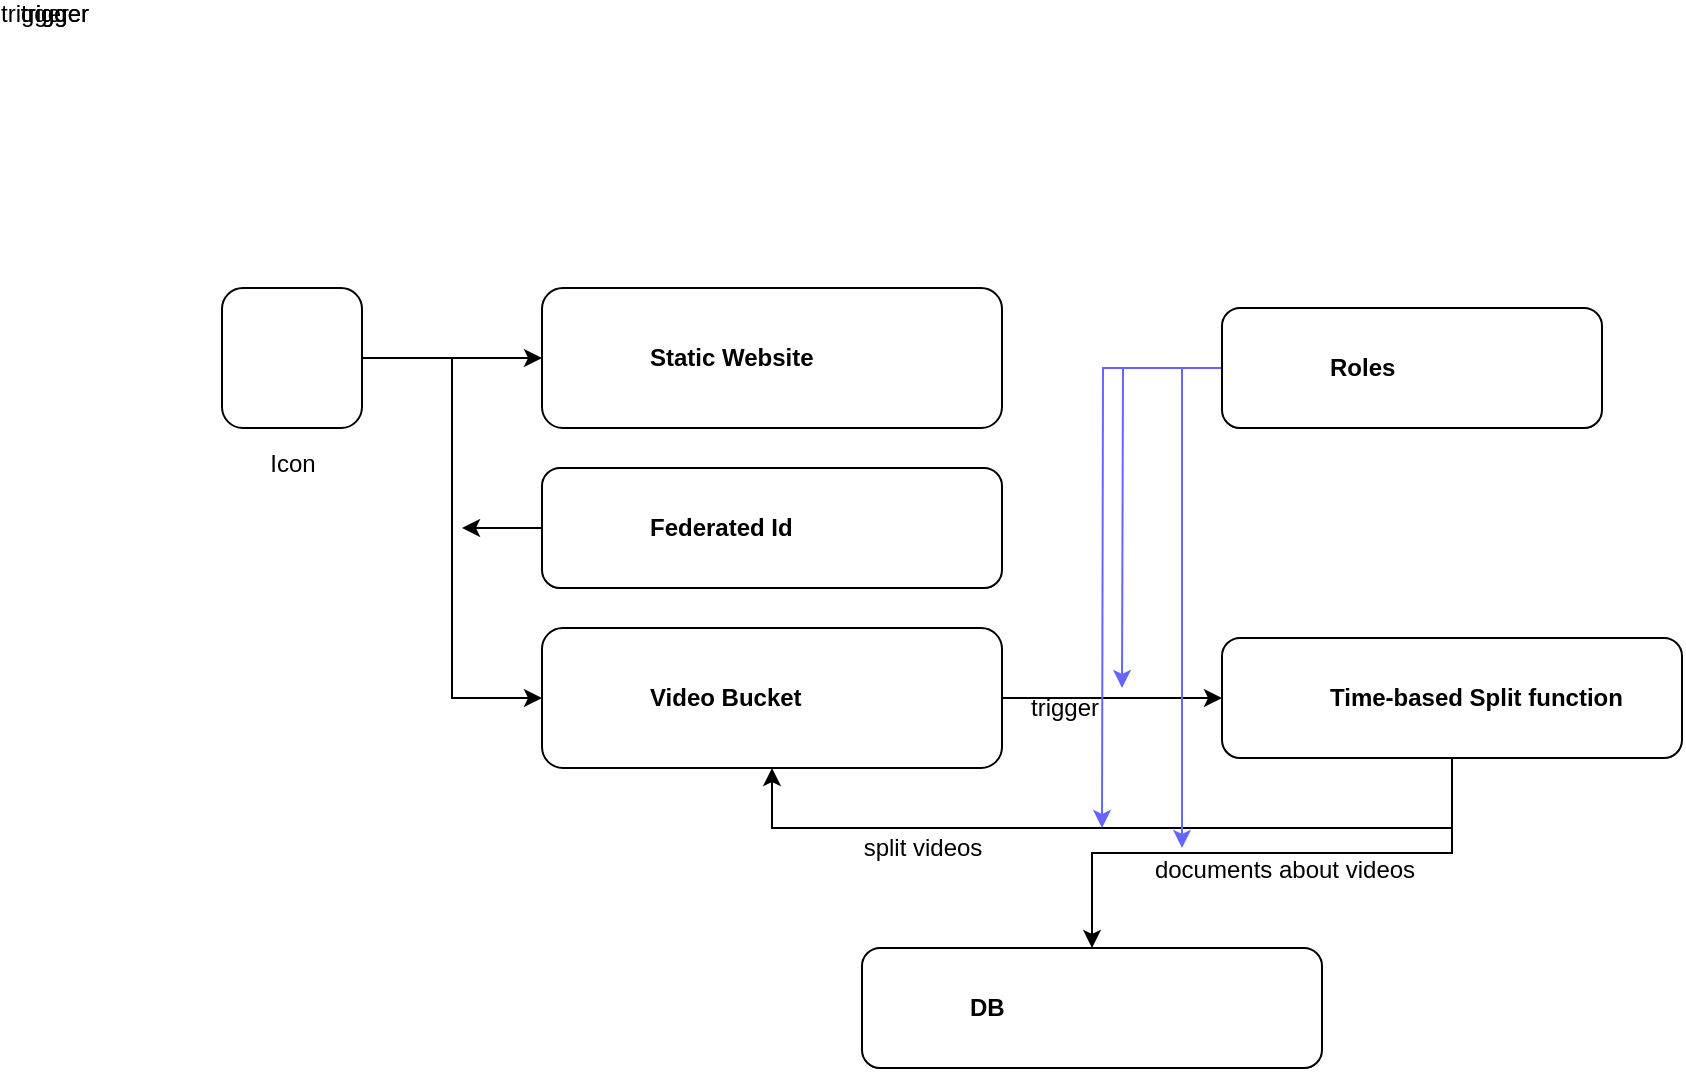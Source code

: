 <mxGraphModel dx="1736" dy="1905" grid="1" gridSize="10" guides="1" tooltips="1" connect="1" arrows="1" fold="1" page="1" pageScale="1" pageWidth="827" pageHeight="1169" background="#ffffff"><root><mxCell id="0"/><mxCell id="1" parent="0"/><mxCell id="2" value="&lt;div&gt;DB&lt;/div&gt;" style="label;whiteSpace=wrap;html=1;image=https://cdn2.iconfinder.com/data/icons/amazon-aws-stencils/100/Database_copy_DynamoDB-512.png;" parent="1" vertex="1"><mxGeometry x="370" y="460" width="230" height="60" as="geometry"/></mxCell><mxCell id="3" value="&lt;div&gt;Static Website&lt;/div&gt;" style="label;whiteSpace=wrap;html=1;image=http://chittagongit.com/images/s3-icon/s3-icon-21.jpg;" parent="1" vertex="1"><mxGeometry x="210" y="130" width="230" height="70" as="geometry"/></mxCell><mxCell id="17" style="edgeStyle=orthogonalEdgeStyle;rounded=0;html=1;entryX=0;entryY=0.5;jettySize=auto;orthogonalLoop=1;" parent="1" source="4" target="5" edge="1"><mxGeometry relative="1" as="geometry"/></mxCell><mxCell id="26" value="&lt;div&gt;trigger&lt;/div&gt;" style="text;html=1;resizable=0;points=[];align=center;verticalAlign=middle;labelBackgroundColor=none;" parent="17" vertex="1" connectable="0"><mxGeometry x="0.169" y="-2" relative="1" as="geometry"><mxPoint x="-34" y="3" as="offset"/></mxGeometry></mxCell><mxCell id="4" value="Video Bucket" style="label;whiteSpace=wrap;html=1;image=http://chittagongit.com/images/s3-icon/s3-icon-21.jpg;" parent="1" vertex="1"><mxGeometry x="210" y="300" width="230" height="70" as="geometry"/></mxCell><mxCell id="18" style="edgeStyle=orthogonalEdgeStyle;rounded=0;html=1;entryX=0.5;entryY=0;jettySize=auto;orthogonalLoop=1;" parent="1" source="5" target="2" edge="1"><mxGeometry relative="1" as="geometry"/></mxCell><mxCell id="31" value="documents about videos" style="text;html=1;resizable=0;points=[];align=center;verticalAlign=middle;labelBackgroundColor=none;" parent="18" vertex="1" connectable="0"><mxGeometry x="0.129" y="3" relative="1" as="geometry"><mxPoint x="23" y="5" as="offset"/></mxGeometry></mxCell><mxCell id="20" style="edgeStyle=orthogonalEdgeStyle;rounded=0;html=1;entryX=0.5;entryY=1;jettySize=auto;orthogonalLoop=1;" parent="1" source="5" target="4" edge="1"><mxGeometry relative="1" as="geometry"><Array as="points"><mxPoint x="665" y="400"/><mxPoint x="325" y="400"/></Array></mxGeometry></mxCell><mxCell id="30" value="split videos" style="text;html=1;resizable=0;points=[];align=center;verticalAlign=middle;labelBackgroundColor=none;" parent="20" vertex="1" connectable="0"><mxGeometry x="0.449" y="2" relative="1" as="geometry"><mxPoint x="-7" y="8" as="offset"/></mxGeometry></mxCell><mxCell id="5" value="&lt;div&gt;Time-based Split function&lt;/div&gt;" style="label;whiteSpace=wrap;html=1;image=https://www.developmentlabs.com/wp-content/uploads/2018/03/AWSLambda-289x300.png;" parent="1" vertex="1"><mxGeometry x="550" y="305" width="230" height="60" as="geometry"/></mxCell><mxCell id="11" style="edgeStyle=orthogonalEdgeStyle;rounded=0;html=1;entryX=0;entryY=0.5;jettySize=auto;orthogonalLoop=1;" parent="1" source="6" target="3" edge="1"><mxGeometry relative="1" as="geometry"/></mxCell><mxCell id="12" style="edgeStyle=orthogonalEdgeStyle;rounded=0;html=1;entryX=0;entryY=0.5;jettySize=auto;orthogonalLoop=1;" parent="1" source="6" target="4" edge="1"><mxGeometry relative="1" as="geometry"/></mxCell><mxCell id="6" value="Icon" style="icon;html=1;image=https://cdn.onlinewebfonts.com/svg/img_299586.png;" parent="1" vertex="1"><mxGeometry x="50" y="130" width="70" height="70" as="geometry"/></mxCell><mxCell id="14" style="edgeStyle=orthogonalEdgeStyle;rounded=0;html=1;exitX=0;exitY=0.5;jettySize=auto;orthogonalLoop=1;" parent="1" source="13" edge="1"><mxGeometry relative="1" as="geometry"><mxPoint x="170" y="250" as="targetPoint"/></mxGeometry></mxCell><mxCell id="13" value="&lt;div&gt;Federated Id&lt;/div&gt;" style="label;whiteSpace=wrap;html=1;image=https://www.drupal.org/files/styles/grid-3-2x/public/project-images/553dbabbd287c26ca83aef42.jpg?itok=oJZx5A3I;" parent="1" vertex="1"><mxGeometry x="210" y="220" width="230" height="60" as="geometry"/></mxCell><mxCell id="23" style="edgeStyle=orthogonalEdgeStyle;rounded=0;html=1;jettySize=auto;orthogonalLoop=1;strokeColor=#6666FF;" parent="1" source="22" edge="1"><mxGeometry relative="1" as="geometry"><mxPoint x="500" y="330" as="targetPoint"/></mxGeometry></mxCell><mxCell id="24" style="edgeStyle=orthogonalEdgeStyle;rounded=0;html=1;jettySize=auto;orthogonalLoop=1;strokeColor=#6666FF;" parent="1" source="22" edge="1"><mxGeometry relative="1" as="geometry"><mxPoint x="490" y="400" as="targetPoint"/></mxGeometry></mxCell><mxCell id="25" style="edgeStyle=orthogonalEdgeStyle;rounded=0;html=1;jettySize=auto;orthogonalLoop=1;comic=0;strokeColor=#6666FF;" parent="1" source="22" edge="1"><mxGeometry relative="1" as="geometry"><mxPoint x="530" y="410" as="targetPoint"/></mxGeometry></mxCell><mxCell id="22" value="&lt;div&gt;Roles&lt;/div&gt;" style="label;whiteSpace=wrap;html=1;image=https://cdn2.iconfinder.com/data/icons/amazon-aws-stencils/100/Deployment__Management_copy_IAM-512.png;" parent="1" vertex="1"><mxGeometry x="550" y="140" width="190" height="60" as="geometry"/></mxCell><mxCell id="27" value="&lt;div&gt;trigger&lt;/div&gt;" style="text;html=1;resizable=0;points=[];align=center;verticalAlign=middle;labelBackgroundColor=none;" parent="1" vertex="1" connectable="0"><mxGeometry x="0.169" y="-2" relative="1" as="geometry"><mxPoint x="-44" y="-7" as="offset"/></mxGeometry></mxCell><mxCell id="28" value="&lt;div&gt;trigger&lt;/div&gt;" style="text;html=1;resizable=0;points=[];align=center;verticalAlign=middle;labelBackgroundColor=none;" parent="1" vertex="1" connectable="0"><mxGeometry x="0.169" y="-2" relative="1" as="geometry"><mxPoint x="-34" y="-7" as="offset"/></mxGeometry></mxCell><mxCell id="29" value="&lt;div&gt;trigger&lt;/div&gt;" style="text;html=1;resizable=0;points=[];align=center;verticalAlign=middle;labelBackgroundColor=none;" parent="1" vertex="1" connectable="0"><mxGeometry x="0.169" y="-2" relative="1" as="geometry"><mxPoint x="-34" y="-7" as="offset"/></mxGeometry></mxCell></root></mxGraphModel>